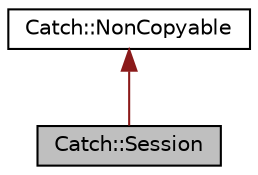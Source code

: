 digraph "Catch::Session"
{
  edge [fontname="Helvetica",fontsize="10",labelfontname="Helvetica",labelfontsize="10"];
  node [fontname="Helvetica",fontsize="10",shape=record];
  Node0 [label="Catch::Session",height=0.2,width=0.4,color="black", fillcolor="grey75", style="filled", fontcolor="black"];
  Node1 -> Node0 [dir="back",color="firebrick4",fontsize="10",style="solid",fontname="Helvetica"];
  Node1 [label="Catch::NonCopyable",height=0.2,width=0.4,color="black", fillcolor="white", style="filled",URL="$classCatch_1_1NonCopyable.html"];
}
